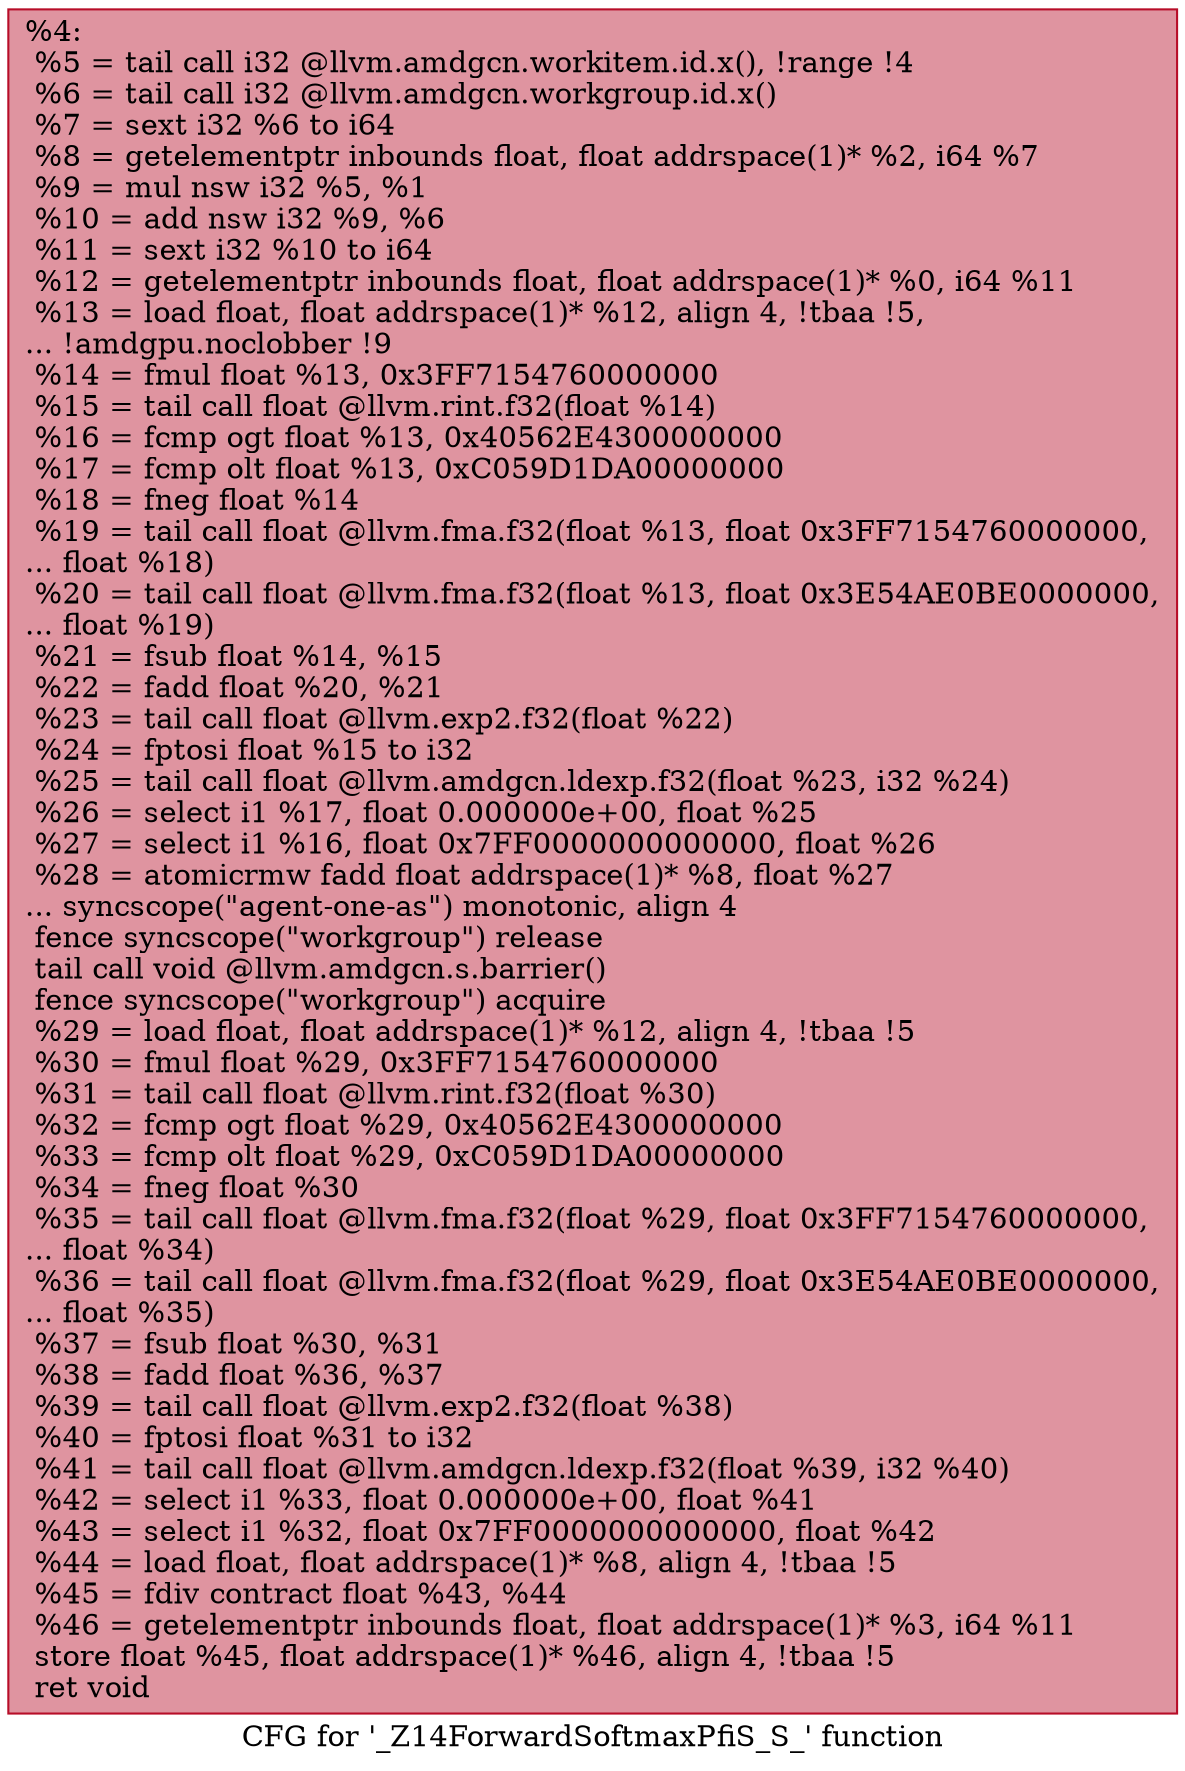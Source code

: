 digraph "CFG for '_Z14ForwardSoftmaxPfiS_S_' function" {
	label="CFG for '_Z14ForwardSoftmaxPfiS_S_' function";

	Node0x5d8d850 [shape=record,color="#b70d28ff", style=filled, fillcolor="#b70d2870",label="{%4:\l  %5 = tail call i32 @llvm.amdgcn.workitem.id.x(), !range !4\l  %6 = tail call i32 @llvm.amdgcn.workgroup.id.x()\l  %7 = sext i32 %6 to i64\l  %8 = getelementptr inbounds float, float addrspace(1)* %2, i64 %7\l  %9 = mul nsw i32 %5, %1\l  %10 = add nsw i32 %9, %6\l  %11 = sext i32 %10 to i64\l  %12 = getelementptr inbounds float, float addrspace(1)* %0, i64 %11\l  %13 = load float, float addrspace(1)* %12, align 4, !tbaa !5,\l... !amdgpu.noclobber !9\l  %14 = fmul float %13, 0x3FF7154760000000\l  %15 = tail call float @llvm.rint.f32(float %14)\l  %16 = fcmp ogt float %13, 0x40562E4300000000\l  %17 = fcmp olt float %13, 0xC059D1DA00000000\l  %18 = fneg float %14\l  %19 = tail call float @llvm.fma.f32(float %13, float 0x3FF7154760000000,\l... float %18)\l  %20 = tail call float @llvm.fma.f32(float %13, float 0x3E54AE0BE0000000,\l... float %19)\l  %21 = fsub float %14, %15\l  %22 = fadd float %20, %21\l  %23 = tail call float @llvm.exp2.f32(float %22)\l  %24 = fptosi float %15 to i32\l  %25 = tail call float @llvm.amdgcn.ldexp.f32(float %23, i32 %24)\l  %26 = select i1 %17, float 0.000000e+00, float %25\l  %27 = select i1 %16, float 0x7FF0000000000000, float %26\l  %28 = atomicrmw fadd float addrspace(1)* %8, float %27\l... syncscope(\"agent-one-as\") monotonic, align 4\l  fence syncscope(\"workgroup\") release\l  tail call void @llvm.amdgcn.s.barrier()\l  fence syncscope(\"workgroup\") acquire\l  %29 = load float, float addrspace(1)* %12, align 4, !tbaa !5\l  %30 = fmul float %29, 0x3FF7154760000000\l  %31 = tail call float @llvm.rint.f32(float %30)\l  %32 = fcmp ogt float %29, 0x40562E4300000000\l  %33 = fcmp olt float %29, 0xC059D1DA00000000\l  %34 = fneg float %30\l  %35 = tail call float @llvm.fma.f32(float %29, float 0x3FF7154760000000,\l... float %34)\l  %36 = tail call float @llvm.fma.f32(float %29, float 0x3E54AE0BE0000000,\l... float %35)\l  %37 = fsub float %30, %31\l  %38 = fadd float %36, %37\l  %39 = tail call float @llvm.exp2.f32(float %38)\l  %40 = fptosi float %31 to i32\l  %41 = tail call float @llvm.amdgcn.ldexp.f32(float %39, i32 %40)\l  %42 = select i1 %33, float 0.000000e+00, float %41\l  %43 = select i1 %32, float 0x7FF0000000000000, float %42\l  %44 = load float, float addrspace(1)* %8, align 4, !tbaa !5\l  %45 = fdiv contract float %43, %44\l  %46 = getelementptr inbounds float, float addrspace(1)* %3, i64 %11\l  store float %45, float addrspace(1)* %46, align 4, !tbaa !5\l  ret void\l}"];
}
